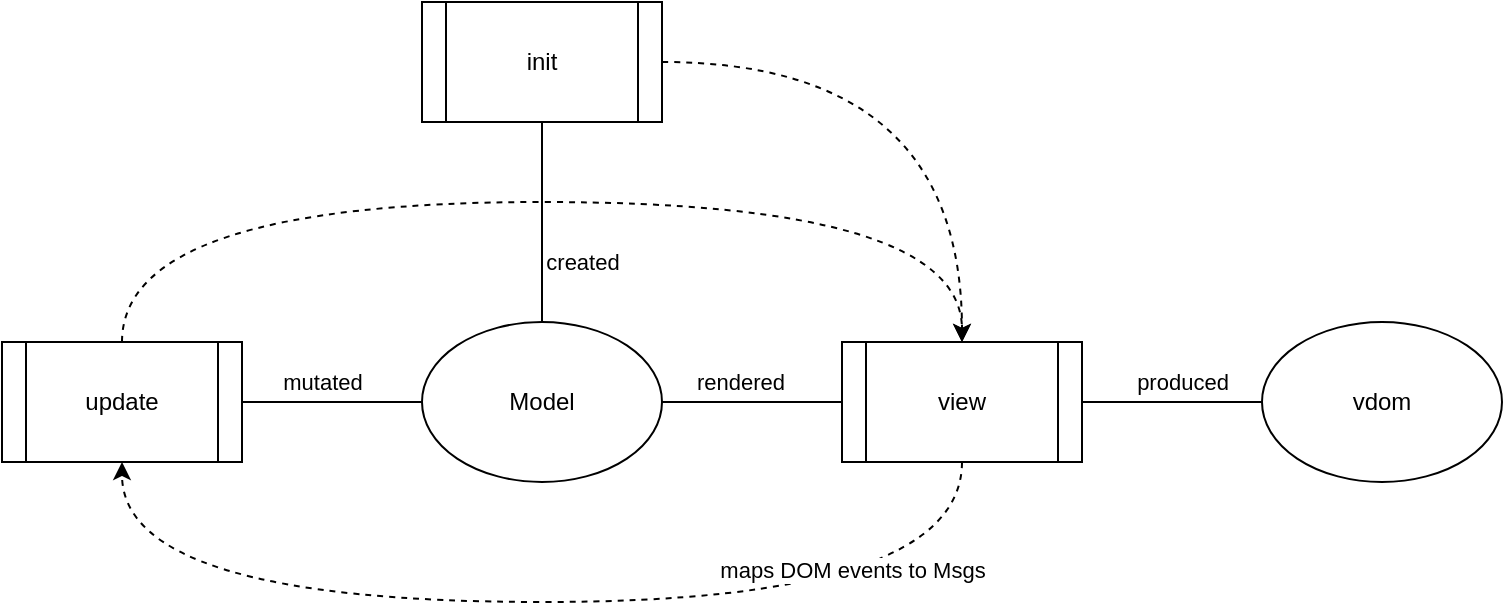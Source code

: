 <mxfile version="13.3.1" type="device"><diagram id="ySmbzcJjsaW6A_-5jFMQ" name="Page-1"><mxGraphModel dx="786" dy="580" grid="1" gridSize="10" guides="1" tooltips="1" connect="1" arrows="1" fold="1" page="1" pageScale="1" pageWidth="827" pageHeight="1169" math="0" shadow="0"><root><mxCell id="0"/><mxCell id="1" parent="0"/><mxCell id="tu8yFHXAOuUnPo-BvA68-9" style="edgeStyle=orthogonalEdgeStyle;curved=1;rounded=0;orthogonalLoop=1;jettySize=auto;html=1;exitX=0.5;exitY=1;exitDx=0;exitDy=0;endArrow=none;endFill=0;" parent="1" source="tu8yFHXAOuUnPo-BvA68-7" target="tu8yFHXAOuUnPo-BvA68-8" edge="1"><mxGeometry relative="1" as="geometry"/></mxCell><mxCell id="tu8yFHXAOuUnPo-BvA68-15" value="created" style="edgeLabel;html=1;align=center;verticalAlign=middle;resizable=0;points=[];" parent="tu8yFHXAOuUnPo-BvA68-9" vertex="1" connectable="0"><mxGeometry x="-0.305" y="-1" relative="1" as="geometry"><mxPoint x="21" y="35" as="offset"/></mxGeometry></mxCell><mxCell id="tu8yFHXAOuUnPo-BvA68-12" style="edgeStyle=orthogonalEdgeStyle;curved=1;rounded=0;orthogonalLoop=1;jettySize=auto;html=1;exitX=1;exitY=0.5;exitDx=0;exitDy=0;dashed=1;" parent="1" source="tu8yFHXAOuUnPo-BvA68-7" target="tu8yFHXAOuUnPo-BvA68-10" edge="1"><mxGeometry relative="1" as="geometry"/></mxCell><mxCell id="tu8yFHXAOuUnPo-BvA68-7" value="init" style="shape=process;whiteSpace=wrap;html=1;backgroundOutline=1;" parent="1" vertex="1"><mxGeometry x="270" y="40" width="120" height="60" as="geometry"/></mxCell><mxCell id="tu8yFHXAOuUnPo-BvA68-20" style="edgeStyle=orthogonalEdgeStyle;curved=1;rounded=0;orthogonalLoop=1;jettySize=auto;html=1;exitX=1;exitY=0.5;exitDx=0;exitDy=0;entryX=0;entryY=0.5;entryDx=0;entryDy=0;endArrow=none;endFill=0;" parent="1" source="tu8yFHXAOuUnPo-BvA68-8" target="tu8yFHXAOuUnPo-BvA68-10" edge="1"><mxGeometry relative="1" as="geometry"/></mxCell><mxCell id="tu8yFHXAOuUnPo-BvA68-21" value="rendered" style="edgeLabel;html=1;align=center;verticalAlign=middle;resizable=0;points=[];" parent="tu8yFHXAOuUnPo-BvA68-20" vertex="1" connectable="0"><mxGeometry x="-0.133" y="1" relative="1" as="geometry"><mxPoint y="-9" as="offset"/></mxGeometry></mxCell><mxCell id="tu8yFHXAOuUnPo-BvA68-8" value="Model" style="ellipse;whiteSpace=wrap;html=1;" parent="1" vertex="1"><mxGeometry x="270" y="200" width="120" height="80" as="geometry"/></mxCell><mxCell id="tu8yFHXAOuUnPo-BvA68-13" style="edgeStyle=orthogonalEdgeStyle;curved=1;rounded=0;orthogonalLoop=1;jettySize=auto;html=1;exitX=0.5;exitY=1;exitDx=0;exitDy=0;entryX=0.5;entryY=1;entryDx=0;entryDy=0;dashed=1;" parent="1" source="tu8yFHXAOuUnPo-BvA68-10" target="tu8yFHXAOuUnPo-BvA68-11" edge="1"><mxGeometry relative="1" as="geometry"><Array as="points"><mxPoint x="540" y="340"/><mxPoint x="120" y="340"/></Array></mxGeometry></mxCell><mxCell id="tu8yFHXAOuUnPo-BvA68-23" value="maps DOM events to Msgs" style="edgeLabel;html=1;align=center;verticalAlign=middle;resizable=0;points=[];" parent="tu8yFHXAOuUnPo-BvA68-13" vertex="1" connectable="0"><mxGeometry x="-0.554" y="-16" relative="1" as="geometry"><mxPoint as="offset"/></mxGeometry></mxCell><mxCell id="x0RB2uaKeRCqu0grIk23-2" style="edgeStyle=orthogonalEdgeStyle;rounded=0;orthogonalLoop=1;jettySize=auto;html=1;exitX=1;exitY=0.5;exitDx=0;exitDy=0;entryX=0;entryY=0.5;entryDx=0;entryDy=0;endArrow=none;endFill=0;" edge="1" parent="1" source="tu8yFHXAOuUnPo-BvA68-10" target="x0RB2uaKeRCqu0grIk23-1"><mxGeometry relative="1" as="geometry"/></mxCell><mxCell id="x0RB2uaKeRCqu0grIk23-3" value="produced" style="edgeLabel;html=1;align=center;verticalAlign=middle;resizable=0;points=[];" vertex="1" connectable="0" parent="x0RB2uaKeRCqu0grIk23-2"><mxGeometry x="0.244" y="1" relative="1" as="geometry"><mxPoint x="-6" y="-9" as="offset"/></mxGeometry></mxCell><mxCell id="tu8yFHXAOuUnPo-BvA68-10" value="view" style="shape=process;whiteSpace=wrap;html=1;backgroundOutline=1;" parent="1" vertex="1"><mxGeometry x="480" y="210" width="120" height="60" as="geometry"/></mxCell><mxCell id="tu8yFHXAOuUnPo-BvA68-14" style="edgeStyle=orthogonalEdgeStyle;curved=1;rounded=0;orthogonalLoop=1;jettySize=auto;html=1;exitX=0.5;exitY=0;exitDx=0;exitDy=0;entryX=0.5;entryY=0;entryDx=0;entryDy=0;dashed=1;" parent="1" source="tu8yFHXAOuUnPo-BvA68-11" target="tu8yFHXAOuUnPo-BvA68-10" edge="1"><mxGeometry relative="1" as="geometry"><Array as="points"><mxPoint x="120" y="140"/><mxPoint x="540" y="140"/></Array></mxGeometry></mxCell><mxCell id="tu8yFHXAOuUnPo-BvA68-16" style="edgeStyle=orthogonalEdgeStyle;curved=1;rounded=0;orthogonalLoop=1;jettySize=auto;html=1;entryX=0;entryY=0.5;entryDx=0;entryDy=0;endArrow=none;endFill=0;" parent="1" source="tu8yFHXAOuUnPo-BvA68-11" target="tu8yFHXAOuUnPo-BvA68-8" edge="1"><mxGeometry relative="1" as="geometry"/></mxCell><mxCell id="tu8yFHXAOuUnPo-BvA68-17" value="mutated" style="edgeLabel;html=1;align=center;verticalAlign=middle;resizable=0;points=[];" parent="tu8yFHXAOuUnPo-BvA68-16" vertex="1" connectable="0"><mxGeometry x="-0.2" relative="1" as="geometry"><mxPoint x="4" y="-10" as="offset"/></mxGeometry></mxCell><mxCell id="tu8yFHXAOuUnPo-BvA68-11" value="update" style="shape=process;whiteSpace=wrap;html=1;backgroundOutline=1;" parent="1" vertex="1"><mxGeometry x="60" y="210" width="120" height="60" as="geometry"/></mxCell><mxCell id="x0RB2uaKeRCqu0grIk23-1" value="vdom" style="ellipse;whiteSpace=wrap;html=1;" vertex="1" parent="1"><mxGeometry x="690" y="200" width="120" height="80" as="geometry"/></mxCell></root></mxGraphModel></diagram></mxfile>